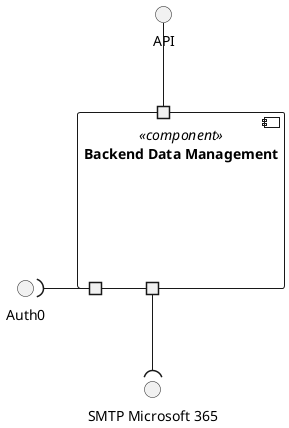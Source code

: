 @startuml logical-view
top to bottom direction
 
interface "API" as API
interface "Auth0" as AUTH0
interface "SMTP Microsoft 365" as SMTP
 
component "Backend Data Management" <<component>> {
  
    portin " " as BEPI
    portout " " as BEPOAUTH0
    portout " " as BEPOSMTP
}
 
BEPI -u- API 
BEPOAUTH0 -l-( AUTH0
BEPOSMTP --( SMTP
 
@enduml